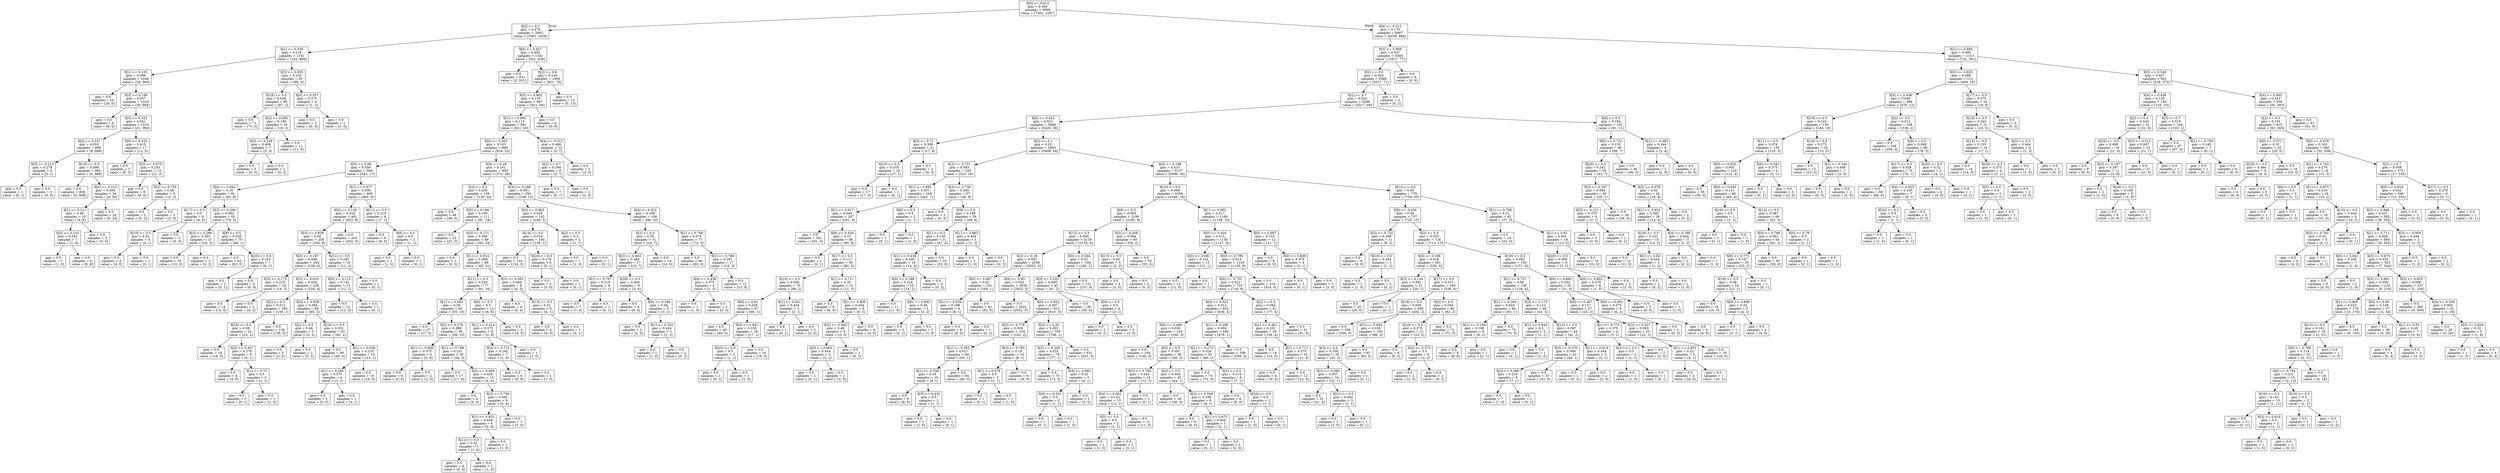 digraph Tree {
node [shape=box] ;
0 [label="X[0] <= 0.412\ngini = 0.364\nsamples = 9599\nvalue = [7302, 2297]"] ;
1 [label="X[2] <= 0.1\ngini = 0.478\nsamples = 2692\nvalue = [1063, 1629]"] ;
0 -> 1 [labeldistance=2.5, labelangle=45, headlabel="True"] ;
2 [label="X[1] <= 0.336\ngini = 0.218\nsamples = 1141\nvalue = [142, 999]"] ;
1 -> 2 ;
3 [label="X[1] <= 0.133\ngini = 0.098\nsamples = 1048\nvalue = [54, 994]"] ;
2 -> 3 ;
4 [label="gini = 0.0\nsamples = 24\nvalue = [24, 0]"] ;
3 -> 4 ;
5 [label="X[3] <= 0.136\ngini = 0.057\nsamples = 1024\nvalue = [30, 994]"] ;
3 -> 5 ;
6 [label="gini = 0.0\nsamples = 9\nvalue = [9, 0]"] ;
5 -> 6 ;
7 [label="X[3] <= 0.322\ngini = 0.041\nsamples = 1015\nvalue = [21, 994]"] ;
5 -> 7 ;
8 [label="X[0] <= 0.247\ngini = 0.018\nsamples = 998\nvalue = [9, 989]"] ;
7 -> 8 ;
9 [label="X[3] <= 0.213\ngini = 0.278\nsamples = 6\nvalue = [5, 1]"] ;
8 -> 9 ;
10 [label="gini = 0.0\nsamples = 1\nvalue = [0, 1]"] ;
9 -> 10 ;
11 [label="gini = 0.0\nsamples = 5\nvalue = [5, 0]"] ;
9 -> 11 ;
12 [label="X[19] <= 0.5\ngini = 0.008\nsamples = 992\nvalue = [4, 988]"] ;
8 -> 12 ;
13 [label="gini = 0.0\nsamples = 958\nvalue = [0, 958]"] ;
12 -> 13 ;
14 [label="X[0] <= 0.313\ngini = 0.208\nsamples = 34\nvalue = [4, 30]"] ;
12 -> 14 ;
15 [label="X[1] <= 0.211\ngini = 0.48\nsamples = 10\nvalue = [4, 6]"] ;
14 -> 15 ;
16 [label="X[3] <= 0.215\ngini = 0.245\nsamples = 7\nvalue = [1, 6]"] ;
15 -> 16 ;
17 [label="gini = 0.0\nsamples = 1\nvalue = [1, 0]"] ;
16 -> 17 ;
18 [label="gini = 0.0\nsamples = 6\nvalue = [0, 6]"] ;
16 -> 18 ;
19 [label="gini = 0.0\nsamples = 3\nvalue = [3, 0]"] ;
15 -> 19 ;
20 [label="gini = 0.0\nsamples = 24\nvalue = [0, 24]"] ;
14 -> 20 ;
21 [label="X[0] <= 0.033\ngini = 0.415\nsamples = 17\nvalue = [12, 5]"] ;
7 -> 21 ;
22 [label="gini = 0.0\nsamples = 3\nvalue = [0, 3]"] ;
21 -> 22 ;
23 [label="X[3] <= 0.675\ngini = 0.245\nsamples = 14\nvalue = [12, 2]"] ;
21 -> 23 ;
24 [label="gini = 0.0\nsamples = 9\nvalue = [9, 0]"] ;
23 -> 24 ;
25 [label="X[3] <= 0.755\ngini = 0.48\nsamples = 5\nvalue = [3, 2]"] ;
23 -> 25 ;
26 [label="gini = 0.0\nsamples = 2\nvalue = [0, 2]"] ;
25 -> 26 ;
27 [label="gini = 0.0\nsamples = 3\nvalue = [3, 0]"] ;
25 -> 27 ;
28 [label="X[3] <= 0.855\ngini = 0.102\nsamples = 93\nvalue = [88, 5]"] ;
2 -> 28 ;
29 [label="X[18] <= 0.5\ngini = 0.044\nsamples = 89\nvalue = [87, 2]"] ;
28 -> 29 ;
30 [label="gini = 0.0\nsamples = 71\nvalue = [71, 0]"] ;
29 -> 30 ;
31 [label="X[3] <= 0.285\ngini = 0.198\nsamples = 18\nvalue = [16, 2]"] ;
29 -> 31 ;
32 [label="X[3] <= 0.229\ngini = 0.408\nsamples = 7\nvalue = [5, 2]"] ;
31 -> 32 ;
33 [label="gini = 0.0\nsamples = 5\nvalue = [5, 0]"] ;
32 -> 33 ;
34 [label="gini = 0.0\nsamples = 2\nvalue = [0, 2]"] ;
32 -> 34 ;
35 [label="gini = 0.0\nsamples = 11\nvalue = [11, 0]"] ;
31 -> 35 ;
36 [label="X[0] <= 0.357\ngini = 0.375\nsamples = 4\nvalue = [1, 3]"] ;
28 -> 36 ;
37 [label="gini = 0.0\nsamples = 3\nvalue = [0, 3]"] ;
36 -> 37 ;
38 [label="gini = 0.0\nsamples = 1\nvalue = [1, 0]"] ;
36 -> 38 ;
39 [label="X[0] <= 0.027\ngini = 0.482\nsamples = 1551\nvalue = [921, 630]"] ;
1 -> 39 ;
40 [label="gini = 0.0\nsamples = 551\nvalue = [0, 551]"] ;
39 -> 40 ;
41 [label="X[2] <= 0.9\ngini = 0.146\nsamples = 1000\nvalue = [921, 79]"] ;
39 -> 41 ;
42 [label="X[3] <= 0.902\ngini = 0.125\nsamples = 987\nvalue = [921, 66]"] ;
41 -> 42 ;
43 [label="X[1] <= 0.992\ngini = 0.115\nsamples = 981\nvalue = [921, 60]"] ;
42 -> 43 ;
44 [label="X[0] <= 0.203\ngini = 0.103\nsamples = 969\nvalue = [916, 53]"] ;
43 -> 44 ;
45 [label="X[0] <= 0.06\ngini = 0.059\nsamples = 560\nvalue = [543, 17]"] ;
44 -> 45 ;
46 [label="X[4] <= 0.062\ngini = 0.16\nsamples = 91\nvalue = [83, 8]"] ;
45 -> 46 ;
47 [label="X[17] <= 0.5\ngini = 0.5\nsamples = 8\nvalue = [4, 4]"] ;
46 -> 47 ;
48 [label="X[10] <= 0.5\ngini = 0.32\nsamples = 5\nvalue = [4, 1]"] ;
47 -> 48 ;
49 [label="gini = 0.0\nsamples = 4\nvalue = [4, 0]"] ;
48 -> 49 ;
50 [label="gini = 0.0\nsamples = 1\nvalue = [0, 1]"] ;
48 -> 50 ;
51 [label="gini = 0.0\nsamples = 3\nvalue = [0, 3]"] ;
47 -> 51 ;
52 [label="X[3] <= 0.294\ngini = 0.092\nsamples = 83\nvalue = [79, 4]"] ;
46 -> 52 ;
53 [label="X[3] <= 0.266\ngini = 0.355\nsamples = 13\nvalue = [10, 3]"] ;
52 -> 53 ;
54 [label="gini = 0.0\nsamples = 10\nvalue = [10, 0]"] ;
53 -> 54 ;
55 [label="gini = 0.0\nsamples = 3\nvalue = [0, 3]"] ;
53 -> 55 ;
56 [label="X[9] <= 0.5\ngini = 0.028\nsamples = 70\nvalue = [69, 1]"] ;
52 -> 56 ;
57 [label="gini = 0.0\nsamples = 63\nvalue = [63, 0]"] ;
56 -> 57 ;
58 [label="X[20] <= 0.5\ngini = 0.245\nsamples = 7\nvalue = [6, 1]"] ;
56 -> 58 ;
59 [label="gini = 0.0\nsamples = 1\nvalue = [0, 1]"] ;
58 -> 59 ;
60 [label="gini = 0.0\nsamples = 6\nvalue = [6, 0]"] ;
58 -> 60 ;
61 [label="X[1] <= 0.977\ngini = 0.038\nsamples = 469\nvalue = [460, 9]"] ;
45 -> 61 ;
62 [label="X[0] <= 0.126\ngini = 0.034\nsamples = 461\nvalue = [453, 8]"] ;
61 -> 62 ;
63 [label="X[3] <= 0.839\ngini = 0.06\nsamples = 258\nvalue = [250, 8]"] ;
62 -> 63 ;
64 [label="X[3] <= 0.187\ngini = 0.048\nsamples = 244\nvalue = [238, 6]"] ;
63 -> 64 ;
65 [label="X[3] <= 0.175\ngini = 0.219\nsamples = 16\nvalue = [14, 2]"] ;
64 -> 65 ;
66 [label="gini = 0.0\nsamples = 14\nvalue = [14, 0]"] ;
65 -> 66 ;
67 [label="gini = 0.0\nsamples = 2\nvalue = [0, 2]"] ;
65 -> 67 ;
68 [label="X[3] <= 0.633\ngini = 0.034\nsamples = 228\nvalue = [224, 4]"] ;
64 -> 68 ;
69 [label="X[2] <= 0.3\ngini = 0.012\nsamples = 160\nvalue = [159, 1]"] ;
68 -> 69 ;
70 [label="X[18] <= 0.5\ngini = 0.08\nsamples = 24\nvalue = [23, 1]"] ;
69 -> 70 ;
71 [label="gini = 0.0\nsamples = 18\nvalue = [18, 0]"] ;
70 -> 71 ;
72 [label="X[3] <= 0.407\ngini = 0.278\nsamples = 6\nvalue = [5, 1]"] ;
70 -> 72 ;
73 [label="gini = 0.0\nsamples = 4\nvalue = [4, 0]"] ;
72 -> 73 ;
74 [label="X[1] <= 0.75\ngini = 0.5\nsamples = 2\nvalue = [1, 1]"] ;
72 -> 74 ;
75 [label="gini = 0.0\nsamples = 1\nvalue = [0, 1]"] ;
74 -> 75 ;
76 [label="gini = 0.0\nsamples = 1\nvalue = [1, 0]"] ;
74 -> 76 ;
77 [label="gini = 0.0\nsamples = 136\nvalue = [136, 0]"] ;
69 -> 77 ;
78 [label="X[3] <= 0.638\ngini = 0.084\nsamples = 68\nvalue = [65, 3]"] ;
68 -> 78 ;
79 [label="X[2] <= 0.5\ngini = 0.48\nsamples = 5\nvalue = [3, 2]"] ;
78 -> 79 ;
80 [label="gini = 0.0\nsamples = 3\nvalue = [3, 0]"] ;
79 -> 80 ;
81 [label="gini = 0.0\nsamples = 2\nvalue = [0, 2]"] ;
79 -> 81 ;
82 [label="X[16] <= 0.5\ngini = 0.031\nsamples = 63\nvalue = [62, 1]"] ;
78 -> 82 ;
83 [label="gini = 0.0\nsamples = 49\nvalue = [49, 0]"] ;
82 -> 83 ;
84 [label="X[1] <= 0.336\ngini = 0.133\nsamples = 14\nvalue = [13, 1]"] ;
82 -> 84 ;
85 [label="X[1] <= 0.266\ngini = 0.375\nsamples = 4\nvalue = [3, 1]"] ;
84 -> 85 ;
86 [label="gini = 0.0\nsamples = 3\nvalue = [3, 0]"] ;
85 -> 86 ;
87 [label="gini = 0.0\nsamples = 1\nvalue = [0, 1]"] ;
85 -> 87 ;
88 [label="gini = 0.0\nsamples = 10\nvalue = [10, 0]"] ;
84 -> 88 ;
89 [label="X[11] <= 0.5\ngini = 0.245\nsamples = 14\nvalue = [12, 2]"] ;
63 -> 89 ;
90 [label="X[0] <= 0.115\ngini = 0.142\nsamples = 13\nvalue = [12, 1]"] ;
89 -> 90 ;
91 [label="gini = 0.0\nsamples = 12\nvalue = [12, 0]"] ;
90 -> 91 ;
92 [label="gini = 0.0\nsamples = 1\nvalue = [0, 1]"] ;
90 -> 92 ;
93 [label="gini = 0.0\nsamples = 1\nvalue = [0, 1]"] ;
89 -> 93 ;
94 [label="gini = 0.0\nsamples = 203\nvalue = [203, 0]"] ;
62 -> 94 ;
95 [label="X[11] <= 0.5\ngini = 0.219\nsamples = 8\nvalue = [7, 1]"] ;
61 -> 95 ;
96 [label="gini = 0.0\nsamples = 6\nvalue = [6, 0]"] ;
95 -> 96 ;
97 [label="X[6] <= 0.5\ngini = 0.5\nsamples = 2\nvalue = [1, 1]"] ;
95 -> 97 ;
98 [label="gini = 0.0\nsamples = 1\nvalue = [1, 0]"] ;
97 -> 98 ;
99 [label="gini = 0.0\nsamples = 1\nvalue = [0, 1]"] ;
97 -> 99 ;
100 [label="X[0] <= 0.28\ngini = 0.161\nsamples = 409\nvalue = [373, 36]"] ;
44 -> 100 ;
101 [label="X[2] <= 0.3\ngini = 0.256\nsamples = 159\nvalue = [135, 24]"] ;
100 -> 101 ;
102 [label="gini = 0.0\nsamples = 48\nvalue = [48, 0]"] ;
101 -> 102 ;
103 [label="X[3] <= 0.166\ngini = 0.339\nsamples = 111\nvalue = [87, 24]"] ;
101 -> 103 ;
104 [label="gini = 0.0\nsamples = 22\nvalue = [22, 0]"] ;
103 -> 104 ;
105 [label="X[3] <= 0.171\ngini = 0.394\nsamples = 89\nvalue = [65, 24]"] ;
103 -> 105 ;
106 [label="gini = 0.0\nsamples = 3\nvalue = [0, 3]"] ;
105 -> 106 ;
107 [label="X[1] <= 0.914\ngini = 0.369\nsamples = 86\nvalue = [65, 21]"] ;
105 -> 107 ;
108 [label="X[11] <= 0.5\ngini = 0.329\nsamples = 77\nvalue = [61, 16]"] ;
107 -> 108 ;
109 [label="X[1] <= 0.383\ngini = 0.26\nsamples = 65\nvalue = [55, 10]"] ;
108 -> 109 ;
110 [label="gini = 0.0\nsamples = 27\nvalue = [27, 0]"] ;
109 -> 110 ;
111 [label="X[3] <= 0.278\ngini = 0.388\nsamples = 38\nvalue = [28, 10]"] ;
109 -> 111 ;
112 [label="X[1] <= 0.656\ngini = 0.375\nsamples = 8\nvalue = [2, 6]"] ;
111 -> 112 ;
113 [label="gini = 0.0\nsamples = 6\nvalue = [0, 6]"] ;
112 -> 113 ;
114 [label="gini = 0.0\nsamples = 2\nvalue = [2, 0]"] ;
112 -> 114 ;
115 [label="X[1] <= 0.789\ngini = 0.231\nsamples = 30\nvalue = [26, 4]"] ;
111 -> 115 ;
116 [label="gini = 0.0\nsamples = 17\nvalue = [17, 0]"] ;
115 -> 116 ;
117 [label="X[3] <= 0.409\ngini = 0.426\nsamples = 13\nvalue = [9, 4]"] ;
115 -> 117 ;
118 [label="gini = 0.0\nsamples = 4\nvalue = [4, 0]"] ;
117 -> 118 ;
119 [label="X[3] <= 0.759\ngini = 0.494\nsamples = 9\nvalue = [5, 4]"] ;
117 -> 119 ;
120 [label="X[1] <= 0.852\ngini = 0.444\nsamples = 6\nvalue = [2, 4]"] ;
119 -> 120 ;
121 [label="X[12] <= 0.5\ngini = 0.32\nsamples = 5\nvalue = [1, 4]"] ;
120 -> 121 ;
122 [label="gini = 0.0\nsamples = 4\nvalue = [0, 4]"] ;
121 -> 122 ;
123 [label="gini = 0.0\nsamples = 1\nvalue = [1, 0]"] ;
121 -> 123 ;
124 [label="gini = 0.0\nsamples = 1\nvalue = [1, 0]"] ;
120 -> 124 ;
125 [label="gini = 0.0\nsamples = 3\nvalue = [3, 0]"] ;
119 -> 125 ;
126 [label="X[6] <= 0.5\ngini = 0.5\nsamples = 12\nvalue = [6, 6]"] ;
108 -> 126 ;
127 [label="X[1] <= 0.414\ngini = 0.375\nsamples = 8\nvalue = [2, 6]"] ;
126 -> 127 ;
128 [label="X[3] <= 0.715\ngini = 0.245\nsamples = 7\nvalue = [1, 6]"] ;
127 -> 128 ;
129 [label="gini = 0.0\nsamples = 6\nvalue = [0, 6]"] ;
128 -> 129 ;
130 [label="gini = 0.0\nsamples = 1\nvalue = [1, 0]"] ;
128 -> 130 ;
131 [label="gini = 0.0\nsamples = 1\nvalue = [1, 0]"] ;
127 -> 131 ;
132 [label="gini = 0.0\nsamples = 4\nvalue = [4, 0]"] ;
126 -> 132 ;
133 [label="X[3] <= 0.383\ngini = 0.494\nsamples = 9\nvalue = [4, 5]"] ;
107 -> 133 ;
134 [label="gini = 0.0\nsamples = 4\nvalue = [0, 4]"] ;
133 -> 134 ;
135 [label="X[15] <= 0.5\ngini = 0.32\nsamples = 5\nvalue = [4, 1]"] ;
133 -> 135 ;
136 [label="gini = 0.0\nsamples = 4\nvalue = [4, 0]"] ;
135 -> 136 ;
137 [label="gini = 0.0\nsamples = 1\nvalue = [0, 1]"] ;
135 -> 137 ;
138 [label="X[4] <= 0.188\ngini = 0.091\nsamples = 250\nvalue = [238, 12]"] ;
100 -> 138 ;
139 [label="X[3] <= 0.862\ngini = 0.028\nsamples = 142\nvalue = [140, 2]"] ;
138 -> 139 ;
140 [label="X[14] <= 0.5\ngini = 0.014\nsamples = 140\nvalue = [139, 1]"] ;
139 -> 140 ;
141 [label="gini = 0.0\nsamples = 134\nvalue = [134, 0]"] ;
140 -> 141 ;
142 [label="X[20] <= 0.5\ngini = 0.278\nsamples = 6\nvalue = [5, 1]"] ;
140 -> 142 ;
143 [label="gini = 0.0\nsamples = 5\nvalue = [5, 0]"] ;
142 -> 143 ;
144 [label="gini = 0.0\nsamples = 1\nvalue = [0, 1]"] ;
142 -> 144 ;
145 [label="X[2] <= 0.5\ngini = 0.5\nsamples = 2\nvalue = [1, 1]"] ;
139 -> 145 ;
146 [label="gini = 0.0\nsamples = 1\nvalue = [1, 0]"] ;
145 -> 146 ;
147 [label="gini = 0.0\nsamples = 1\nvalue = [0, 1]"] ;
145 -> 147 ;
148 [label="X[4] <= 0.312\ngini = 0.168\nsamples = 108\nvalue = [98, 10]"] ;
138 -> 148 ;
149 [label="X[2] <= 0.3\ngini = 0.35\nsamples = 31\nvalue = [24, 7]"] ;
148 -> 149 ;
150 [label="X[3] <= 0.463\ngini = 0.484\nsamples = 17\nvalue = [10, 7]"] ;
149 -> 150 ;
151 [label="X[1] <= 0.797\ngini = 0.219\nsamples = 8\nvalue = [7, 1]"] ;
150 -> 151 ;
152 [label="gini = 0.0\nsamples = 7\nvalue = [7, 0]"] ;
151 -> 152 ;
153 [label="gini = 0.0\nsamples = 1\nvalue = [0, 1]"] ;
151 -> 153 ;
154 [label="X[20] <= 0.5\ngini = 0.444\nsamples = 9\nvalue = [3, 6]"] ;
150 -> 154 ;
155 [label="gini = 0.0\nsamples = 4\nvalue = [0, 4]"] ;
154 -> 155 ;
156 [label="X[0] <= 0.346\ngini = 0.48\nsamples = 5\nvalue = [3, 2]"] ;
154 -> 156 ;
157 [label="gini = 0.0\nsamples = 2\nvalue = [2, 0]"] ;
156 -> 157 ;
158 [label="X[1] <= 0.352\ngini = 0.444\nsamples = 3\nvalue = [1, 2]"] ;
156 -> 158 ;
159 [label="gini = 0.0\nsamples = 1\nvalue = [1, 0]"] ;
158 -> 159 ;
160 [label="gini = 0.0\nsamples = 2\nvalue = [0, 2]"] ;
158 -> 160 ;
161 [label="gini = 0.0\nsamples = 14\nvalue = [14, 0]"] ;
149 -> 161 ;
162 [label="X[1] <= 0.766\ngini = 0.075\nsamples = 77\nvalue = [74, 3]"] ;
148 -> 162 ;
163 [label="gini = 0.0\nsamples = 60\nvalue = [60, 0]"] ;
162 -> 163 ;
164 [label="X[1] <= 0.789\ngini = 0.291\nsamples = 17\nvalue = [14, 3]"] ;
162 -> 164 ;
165 [label="X[4] <= 0.438\ngini = 0.375\nsamples = 4\nvalue = [1, 3]"] ;
164 -> 165 ;
166 [label="gini = 0.0\nsamples = 1\nvalue = [1, 0]"] ;
165 -> 166 ;
167 [label="gini = 0.0\nsamples = 3\nvalue = [0, 3]"] ;
165 -> 167 ;
168 [label="gini = 0.0\nsamples = 13\nvalue = [13, 0]"] ;
164 -> 168 ;
169 [label="X[4] <= 0.312\ngini = 0.486\nsamples = 12\nvalue = [5, 7]"] ;
43 -> 169 ;
170 [label="X[2] <= 0.7\ngini = 0.346\nsamples = 9\nvalue = [2, 7]"] ;
169 -> 170 ;
171 [label="gini = 0.0\nsamples = 7\nvalue = [0, 7]"] ;
170 -> 171 ;
172 [label="gini = 0.0\nsamples = 2\nvalue = [2, 0]"] ;
170 -> 172 ;
173 [label="gini = 0.0\nsamples = 3\nvalue = [3, 0]"] ;
169 -> 173 ;
174 [label="gini = 0.0\nsamples = 6\nvalue = [0, 6]"] ;
42 -> 174 ;
175 [label="gini = 0.0\nsamples = 13\nvalue = [0, 13]"] ;
41 -> 175 ;
176 [label="X[4] <= 0.312\ngini = 0.175\nsamples = 6907\nvalue = [6239, 668]"] ;
0 -> 176 [labeldistance=2.5, labelangle=-45, headlabel="False"] ;
177 [label="X[3] <= 0.909\ngini = 0.027\nsamples = 5594\nvalue = [5517, 77]"] ;
176 -> 177 ;
178 [label="X[2] <= 0.9\ngini = 0.025\nsamples = 5588\nvalue = [5517, 71]"] ;
177 -> 178 ;
179 [label="X[2] <= 0.7\ngini = 0.024\nsamples = 5586\nvalue = [5517, 69]"] ;
178 -> 179 ;
180 [label="X[0] <= 0.423\ngini = 0.021\nsamples = 5484\nvalue = [5426, 58]"] ;
179 -> 180 ;
181 [label="X[3] <= 0.72\ngini = 0.308\nsamples = 21\nvalue = [17, 4]"] ;
180 -> 181 ;
182 [label="X[10] <= 0.5\ngini = 0.105\nsamples = 18\nvalue = [17, 1]"] ;
181 -> 182 ;
183 [label="gini = 0.0\nsamples = 17\nvalue = [17, 0]"] ;
182 -> 183 ;
184 [label="gini = 0.0\nsamples = 1\nvalue = [0, 1]"] ;
182 -> 184 ;
185 [label="gini = 0.0\nsamples = 3\nvalue = [0, 3]"] ;
181 -> 185 ;
186 [label="X[2] <= 0.1\ngini = 0.02\nsamples = 5463\nvalue = [5409, 54]"] ;
180 -> 186 ;
187 [label="X[3] <= 0.731\ngini = 0.093\nsamples = 326\nvalue = [310, 16]"] ;
186 -> 187 ;
188 [label="X[1] <= 0.992\ngini = 0.051\nsamples = 269\nvalue = [262, 7]"] ;
187 -> 188 ;
189 [label="X[1] <= 0.617\ngini = 0.044\nsamples = 267\nvalue = [261, 6]"] ;
188 -> 189 ;
190 [label="gini = 0.0\nsamples = 181\nvalue = [181, 0]"] ;
189 -> 190 ;
191 [label="X[0] <= 0.434\ngini = 0.13\nsamples = 86\nvalue = [80, 6]"] ;
189 -> 191 ;
192 [label="gini = 0.0\nsamples = 1\nvalue = [0, 1]"] ;
191 -> 192 ;
193 [label="X[17] <= 0.5\ngini = 0.111\nsamples = 85\nvalue = [80, 5]"] ;
191 -> 193 ;
194 [label="X[10] <= 0.5\ngini = 0.056\nsamples = 70\nvalue = [68, 2]"] ;
193 -> 194 ;
195 [label="X[0] <= 0.83\ngini = 0.029\nsamples = 67\nvalue = [66, 1]"] ;
194 -> 195 ;
196 [label="gini = 0.0\nsamples = 49\nvalue = [49, 0]"] ;
195 -> 196 ;
197 [label="X[0] <= 0.841\ngini = 0.105\nsamples = 18\nvalue = [17, 1]"] ;
195 -> 197 ;
198 [label="X[20] <= 0.5\ngini = 0.5\nsamples = 2\nvalue = [1, 1]"] ;
197 -> 198 ;
199 [label="gini = 0.0\nsamples = 1\nvalue = [0, 1]"] ;
198 -> 199 ;
200 [label="gini = 0.0\nsamples = 1\nvalue = [1, 0]"] ;
198 -> 200 ;
201 [label="gini = 0.0\nsamples = 16\nvalue = [16, 0]"] ;
197 -> 201 ;
202 [label="X[1] <= 0.641\ngini = 0.444\nsamples = 3\nvalue = [2, 1]"] ;
194 -> 202 ;
203 [label="gini = 0.0\nsamples = 1\nvalue = [0, 1]"] ;
202 -> 203 ;
204 [label="gini = 0.0\nsamples = 2\nvalue = [2, 0]"] ;
202 -> 204 ;
205 [label="X[1] <= 0.711\ngini = 0.32\nsamples = 15\nvalue = [12, 3]"] ;
193 -> 205 ;
206 [label="gini = 0.0\nsamples = 6\nvalue = [6, 0]"] ;
205 -> 206 ;
207 [label="X[1] <= 0.805\ngini = 0.444\nsamples = 9\nvalue = [6, 3]"] ;
205 -> 207 ;
208 [label="X[3] <= 0.493\ngini = 0.48\nsamples = 5\nvalue = [2, 3]"] ;
207 -> 208 ;
209 [label="X[0] <= 0.665\ngini = 0.444\nsamples = 3\nvalue = [2, 1]"] ;
208 -> 209 ;
210 [label="gini = 0.0\nsamples = 1\nvalue = [0, 1]"] ;
209 -> 210 ;
211 [label="gini = 0.0\nsamples = 2\nvalue = [2, 0]"] ;
209 -> 211 ;
212 [label="gini = 0.0\nsamples = 2\nvalue = [0, 2]"] ;
208 -> 212 ;
213 [label="gini = 0.0\nsamples = 4\nvalue = [4, 0]"] ;
207 -> 213 ;
214 [label="X[6] <= 0.5\ngini = 0.5\nsamples = 2\nvalue = [1, 1]"] ;
188 -> 214 ;
215 [label="gini = 0.0\nsamples = 1\nvalue = [0, 1]"] ;
214 -> 215 ;
216 [label="gini = 0.0\nsamples = 1\nvalue = [1, 0]"] ;
214 -> 216 ;
217 [label="X[3] <= 0.736\ngini = 0.266\nsamples = 57\nvalue = [48, 9]"] ;
187 -> 217 ;
218 [label="gini = 0.0\nsamples = 3\nvalue = [0, 3]"] ;
217 -> 218 ;
219 [label="X[9] <= 0.5\ngini = 0.198\nsamples = 54\nvalue = [48, 6]"] ;
217 -> 219 ;
220 [label="X[1] <= 0.5\ngini = 0.145\nsamples = 51\nvalue = [47, 4]"] ;
219 -> 220 ;
221 [label="X[1] <= 0.438\ngini = 0.346\nsamples = 18\nvalue = [14, 4]"] ;
220 -> 221 ;
222 [label="X[4] <= 0.188\ngini = 0.219\nsamples = 16\nvalue = [14, 2]"] ;
221 -> 222 ;
223 [label="gini = 0.0\nsamples = 11\nvalue = [11, 0]"] ;
222 -> 223 ;
224 [label="X[0] <= 0.692\ngini = 0.48\nsamples = 5\nvalue = [3, 2]"] ;
222 -> 224 ;
225 [label="gini = 0.0\nsamples = 2\nvalue = [0, 2]"] ;
224 -> 225 ;
226 [label="gini = 0.0\nsamples = 3\nvalue = [3, 0]"] ;
224 -> 226 ;
227 [label="gini = 0.0\nsamples = 2\nvalue = [0, 2]"] ;
221 -> 227 ;
228 [label="gini = 0.0\nsamples = 33\nvalue = [33, 0]"] ;
220 -> 228 ;
229 [label="X[1] <= 0.883\ngini = 0.444\nsamples = 3\nvalue = [1, 2]"] ;
219 -> 229 ;
230 [label="gini = 0.0\nsamples = 1\nvalue = [1, 0]"] ;
229 -> 230 ;
231 [label="gini = 0.0\nsamples = 2\nvalue = [0, 2]"] ;
229 -> 231 ;
232 [label="X[4] <= 0.188\ngini = 0.015\nsamples = 5137\nvalue = [5099, 38]"] ;
186 -> 232 ;
233 [label="X[16] <= 0.5\ngini = 0.008\nsamples = 4358\nvalue = [4340, 18]"] ;
232 -> 233 ;
234 [label="X[8] <= 0.5\ngini = 0.005\nsamples = 3190\nvalue = [3182, 8]"] ;
233 -> 234 ;
235 [label="X[12] <= 0.5\ngini = 0.004\nsamples = 3130\nvalue = [3124, 6]"] ;
234 -> 235 ;
236 [label="X[3] <= 0.18\ngini = 0.003\nsamples = 2936\nvalue = [2932, 4]"] ;
235 -> 236 ;
237 [label="X[0] <= 0.467\ngini = 0.02\nsamples = 101\nvalue = [100, 1]"] ;
236 -> 237 ;
238 [label="X[1] <= 0.539\ngini = 0.198\nsamples = 9\nvalue = [8, 1]"] ;
237 -> 238 ;
239 [label="gini = 0.0\nsamples = 8\nvalue = [8, 0]"] ;
238 -> 239 ;
240 [label="gini = 0.0\nsamples = 1\nvalue = [0, 1]"] ;
238 -> 240 ;
241 [label="gini = 0.0\nsamples = 92\nvalue = [92, 0]"] ;
237 -> 241 ;
242 [label="X[0] <= 0.83\ngini = 0.002\nsamples = 2835\nvalue = [2832, 3]"] ;
236 -> 242 ;
243 [label="gini = 0.0\nsamples = 2022\nvalue = [2022, 0]"] ;
242 -> 243 ;
244 [label="X[0] <= 0.852\ngini = 0.007\nsamples = 813\nvalue = [810, 3]"] ;
242 -> 244 ;
245 [label="X[3] <= 0.778\ngini = 0.038\nsamples = 104\nvalue = [102, 2]"] ;
244 -> 245 ;
246 [label="X[1] <= 0.352\ngini = 0.021\nsamples = 94\nvalue = [93, 1]"] ;
245 -> 246 ;
247 [label="X[1] <= 0.336\ngini = 0.18\nsamples = 10\nvalue = [9, 1]"] ;
246 -> 247 ;
248 [label="gini = 0.0\nsamples = 8\nvalue = [8, 0]"] ;
247 -> 248 ;
249 [label="X[3] <= 0.432\ngini = 0.5\nsamples = 2\nvalue = [1, 1]"] ;
247 -> 249 ;
250 [label="gini = 0.0\nsamples = 1\nvalue = [1, 0]"] ;
249 -> 250 ;
251 [label="gini = 0.0\nsamples = 1\nvalue = [0, 1]"] ;
249 -> 251 ;
252 [label="gini = 0.0\nsamples = 84\nvalue = [84, 0]"] ;
246 -> 252 ;
253 [label="X[3] <= 0.785\ngini = 0.18\nsamples = 10\nvalue = [9, 1]"] ;
245 -> 253 ;
254 [label="X[1] <= 0.578\ngini = 0.5\nsamples = 2\nvalue = [1, 1]"] ;
253 -> 254 ;
255 [label="gini = 0.0\nsamples = 1\nvalue = [0, 1]"] ;
254 -> 255 ;
256 [label="gini = 0.0\nsamples = 1\nvalue = [1, 0]"] ;
254 -> 256 ;
257 [label="gini = 0.0\nsamples = 8\nvalue = [8, 0]"] ;
253 -> 257 ;
258 [label="X[3] <= 0.25\ngini = 0.003\nsamples = 709\nvalue = [708, 1]"] ;
244 -> 258 ;
259 [label="X[3] <= 0.245\ngini = 0.025\nsamples = 78\nvalue = [77, 1]"] ;
258 -> 259 ;
260 [label="gini = 0.0\nsamples = 73\nvalue = [73, 0]"] ;
259 -> 260 ;
261 [label="X[4] <= 0.062\ngini = 0.32\nsamples = 5\nvalue = [4, 1]"] ;
259 -> 261 ;
262 [label="X[0] <= 0.923\ngini = 0.5\nsamples = 2\nvalue = [1, 1]"] ;
261 -> 262 ;
263 [label="gini = 0.0\nsamples = 1\nvalue = [0, 1]"] ;
262 -> 263 ;
264 [label="gini = 0.0\nsamples = 1\nvalue = [1, 0]"] ;
262 -> 264 ;
265 [label="gini = 0.0\nsamples = 3\nvalue = [3, 0]"] ;
261 -> 265 ;
266 [label="gini = 0.0\nsamples = 631\nvalue = [631, 0]"] ;
258 -> 266 ;
267 [label="X[0] <= 0.544\ngini = 0.02\nsamples = 194\nvalue = [192, 2]"] ;
235 -> 267 ;
268 [label="X[0] <= 0.533\ngini = 0.089\nsamples = 43\nvalue = [41, 2]"] ;
267 -> 268 ;
269 [label="gini = 0.0\nsamples = 39\nvalue = [39, 0]"] ;
268 -> 269 ;
270 [label="X[6] <= 0.5\ngini = 0.5\nsamples = 4\nvalue = [2, 2]"] ;
268 -> 270 ;
271 [label="gini = 0.0\nsamples = 2\nvalue = [0, 2]"] ;
270 -> 271 ;
272 [label="gini = 0.0\nsamples = 2\nvalue = [2, 0]"] ;
270 -> 272 ;
273 [label="gini = 0.0\nsamples = 151\nvalue = [151, 0]"] ;
267 -> 273 ;
274 [label="X[3] <= 0.208\ngini = 0.064\nsamples = 60\nvalue = [58, 2]"] ;
234 -> 274 ;
275 [label="X[13] <= 0.5\ngini = 0.48\nsamples = 5\nvalue = [3, 2]"] ;
274 -> 275 ;
276 [label="gini = 0.0\nsamples = 3\nvalue = [3, 0]"] ;
275 -> 276 ;
277 [label="gini = 0.0\nsamples = 2\nvalue = [0, 2]"] ;
275 -> 277 ;
278 [label="gini = 0.0\nsamples = 55\nvalue = [55, 0]"] ;
274 -> 278 ;
279 [label="X[1] <= 0.992\ngini = 0.017\nsamples = 1168\nvalue = [1158, 10]"] ;
233 -> 279 ;
280 [label="X[0] <= 0.434\ngini = 0.015\nsamples = 1156\nvalue = [1147, 9]"] ;
279 -> 280 ;
281 [label="X[3] <= 0.661\ngini = 0.142\nsamples = 13\nvalue = [12, 1]"] ;
280 -> 281 ;
282 [label="gini = 0.0\nsamples = 12\nvalue = [12, 0]"] ;
281 -> 282 ;
283 [label="gini = 0.0\nsamples = 1\nvalue = [0, 1]"] ;
281 -> 283 ;
284 [label="X[0] <= 0.786\ngini = 0.014\nsamples = 1143\nvalue = [1135, 8]"] ;
280 -> 284 ;
285 [label="X[0] <= 0.753\ngini = 0.022\nsamples = 724\nvalue = [716, 8]"] ;
284 -> 285 ;
286 [label="X[0] <= 0.522\ngini = 0.012\nsamples = 643\nvalue = [639, 4]"] ;
285 -> 286 ;
287 [label="X[0] <= 0.489\ngini = 0.036\nsamples = 163\nvalue = [160, 3]"] ;
286 -> 287 ;
288 [label="gini = 0.0\nsamples = 104\nvalue = [104, 0]"] ;
287 -> 288 ;
289 [label="X[0] <= 0.5\ngini = 0.097\nsamples = 59\nvalue = [56, 3]"] ;
287 -> 289 ;
290 [label="X[3] <= 0.764\ngini = 0.245\nsamples = 14\nvalue = [12, 2]"] ;
289 -> 290 ;
291 [label="X[4] <= 0.062\ngini = 0.142\nsamples = 13\nvalue = [12, 1]"] ;
290 -> 291 ;
292 [label="X[5] <= 0.5\ngini = 0.5\nsamples = 2\nvalue = [1, 1]"] ;
291 -> 292 ;
293 [label="gini = 0.0\nsamples = 1\nvalue = [1, 0]"] ;
292 -> 293 ;
294 [label="gini = 0.0\nsamples = 1\nvalue = [0, 1]"] ;
292 -> 294 ;
295 [label="gini = 0.0\nsamples = 11\nvalue = [11, 0]"] ;
291 -> 295 ;
296 [label="gini = 0.0\nsamples = 1\nvalue = [0, 1]"] ;
290 -> 296 ;
297 [label="X[2] <= 0.5\ngini = 0.043\nsamples = 45\nvalue = [44, 1]"] ;
289 -> 297 ;
298 [label="gini = 0.0\nsamples = 36\nvalue = [36, 0]"] ;
297 -> 298 ;
299 [label="X[3] <= 0.558\ngini = 0.198\nsamples = 9\nvalue = [8, 1]"] ;
297 -> 299 ;
300 [label="gini = 0.0\nsamples = 6\nvalue = [6, 0]"] ;
299 -> 300 ;
301 [label="X[1] <= 0.672\ngini = 0.444\nsamples = 3\nvalue = [2, 1]"] ;
299 -> 301 ;
302 [label="gini = 0.0\nsamples = 1\nvalue = [0, 1]"] ;
301 -> 302 ;
303 [label="gini = 0.0\nsamples = 2\nvalue = [2, 0]"] ;
301 -> 303 ;
304 [label="X[1] <= 0.289\ngini = 0.004\nsamples = 480\nvalue = [479, 1]"] ;
286 -> 304 ;
305 [label="X[1] <= 0.273\ngini = 0.024\nsamples = 81\nvalue = [80, 1]"] ;
304 -> 305 ;
306 [label="gini = 0.0\nsamples = 73\nvalue = [73, 0]"] ;
305 -> 306 ;
307 [label="X[2] <= 0.5\ngini = 0.219\nsamples = 8\nvalue = [7, 1]"] ;
305 -> 307 ;
308 [label="gini = 0.0\nsamples = 6\nvalue = [6, 0]"] ;
307 -> 308 ;
309 [label="X[20] <= 0.5\ngini = 0.5\nsamples = 2\nvalue = [1, 1]"] ;
307 -> 309 ;
310 [label="gini = 0.0\nsamples = 1\nvalue = [1, 0]"] ;
309 -> 310 ;
311 [label="gini = 0.0\nsamples = 1\nvalue = [0, 1]"] ;
309 -> 311 ;
312 [label="gini = 0.0\nsamples = 399\nvalue = [399, 0]"] ;
304 -> 312 ;
313 [label="X[2] <= 0.3\ngini = 0.094\nsamples = 81\nvalue = [77, 4]"] ;
285 -> 313 ;
314 [label="X[1] <= 0.461\ngini = 0.231\nsamples = 30\nvalue = [26, 4]"] ;
313 -> 314 ;
315 [label="gini = 0.0\nsamples = 14\nvalue = [14, 0]"] ;
314 -> 315 ;
316 [label="X[1] <= 0.711\ngini = 0.375\nsamples = 16\nvalue = [12, 4]"] ;
314 -> 316 ;
317 [label="gini = 0.0\nsamples = 4\nvalue = [0, 4]"] ;
316 -> 317 ;
318 [label="gini = 0.0\nsamples = 12\nvalue = [12, 0]"] ;
316 -> 318 ;
319 [label="gini = 0.0\nsamples = 51\nvalue = [51, 0]"] ;
313 -> 319 ;
320 [label="gini = 0.0\nsamples = 419\nvalue = [419, 0]"] ;
284 -> 320 ;
321 [label="X[0] <= 0.687\ngini = 0.153\nsamples = 12\nvalue = [11, 1]"] ;
279 -> 321 ;
322 [label="gini = 0.0\nsamples = 8\nvalue = [8, 0]"] ;
321 -> 322 ;
323 [label="X[0] <= 0.698\ngini = 0.375\nsamples = 4\nvalue = [3, 1]"] ;
321 -> 323 ;
324 [label="gini = 0.0\nsamples = 1\nvalue = [0, 1]"] ;
323 -> 324 ;
325 [label="gini = 0.0\nsamples = 3\nvalue = [3, 0]"] ;
323 -> 325 ;
326 [label="X[12] <= 0.5\ngini = 0.05\nsamples = 779\nvalue = [759, 20]"] ;
232 -> 326 ;
327 [label="X[0] <= 0.434\ngini = 0.04\nsamples = 737\nvalue = [722, 15]"] ;
326 -> 327 ;
328 [label="X[3] <= 0.722\ngini = 0.298\nsamples = 11\nvalue = [9, 2]"] ;
327 -> 328 ;
329 [label="gini = 0.0\nsamples = 8\nvalue = [8, 0]"] ;
328 -> 329 ;
330 [label="X[18] <= 0.5\ngini = 0.444\nsamples = 3\nvalue = [1, 2]"] ;
328 -> 330 ;
331 [label="gini = 0.0\nsamples = 1\nvalue = [1, 0]"] ;
330 -> 331 ;
332 [label="gini = 0.0\nsamples = 2\nvalue = [0, 2]"] ;
330 -> 332 ;
333 [label="X[2] <= 0.5\ngini = 0.035\nsamples = 726\nvalue = [713, 13]"] ;
327 -> 333 ;
334 [label="X[3] <= 0.166\ngini = 0.018\nsamples = 561\nvalue = [556, 5]"] ;
333 -> 334 ;
335 [label="X[3] <= 0.154\ngini = 0.091\nsamples = 21\nvalue = [20, 1]"] ;
334 -> 335 ;
336 [label="gini = 0.0\nsamples = 20\nvalue = [20, 0]"] ;
335 -> 336 ;
337 [label="gini = 0.0\nsamples = 1\nvalue = [0, 1]"] ;
335 -> 337 ;
338 [label="X[17] <= 0.5\ngini = 0.015\nsamples = 540\nvalue = [536, 4]"] ;
334 -> 338 ;
339 [label="X[18] <= 0.5\ngini = 0.009\nsamples = 456\nvalue = [454, 2]"] ;
338 -> 339 ;
340 [label="gini = 0.0\nsamples = 356\nvalue = [356, 0]"] ;
339 -> 340 ;
341 [label="X[3] <= 0.404\ngini = 0.039\nsamples = 100\nvalue = [98, 2]"] ;
339 -> 341 ;
342 [label="X[3] <= 0.4\ngini = 0.108\nsamples = 35\nvalue = [33, 2]"] ;
341 -> 342 ;
343 [label="X[3] <= 0.388\ngini = 0.057\nsamples = 34\nvalue = [33, 1]"] ;
342 -> 343 ;
344 [label="gini = 0.0\nsamples = 31\nvalue = [31, 0]"] ;
343 -> 344 ;
345 [label="X[21] <= 0.5\ngini = 0.444\nsamples = 3\nvalue = [2, 1]"] ;
343 -> 345 ;
346 [label="gini = 0.0\nsamples = 2\nvalue = [2, 0]"] ;
345 -> 346 ;
347 [label="gini = 0.0\nsamples = 1\nvalue = [0, 1]"] ;
345 -> 347 ;
348 [label="gini = 0.0\nsamples = 1\nvalue = [0, 1]"] ;
342 -> 348 ;
349 [label="gini = 0.0\nsamples = 65\nvalue = [65, 0]"] ;
341 -> 349 ;
350 [label="X[5] <= 0.5\ngini = 0.046\nsamples = 84\nvalue = [82, 2]"] ;
338 -> 350 ;
351 [label="X[20] <= 0.5\ngini = 0.278\nsamples = 12\nvalue = [10, 2]"] ;
350 -> 351 ;
352 [label="gini = 0.0\nsamples = 8\nvalue = [8, 0]"] ;
351 -> 352 ;
353 [label="X[3] <= 0.572\ngini = 0.5\nsamples = 4\nvalue = [2, 2]"] ;
351 -> 353 ;
354 [label="gini = 0.0\nsamples = 2\nvalue = [2, 0]"] ;
353 -> 354 ;
355 [label="gini = 0.0\nsamples = 2\nvalue = [0, 2]"] ;
353 -> 355 ;
356 [label="gini = 0.0\nsamples = 72\nvalue = [72, 0]"] ;
350 -> 356 ;
357 [label="X[18] <= 0.5\ngini = 0.092\nsamples = 165\nvalue = [157, 8]"] ;
333 -> 357 ;
358 [label="X[1] <= 0.727\ngini = 0.06\nsamples = 130\nvalue = [126, 4]"] ;
357 -> 358 ;
359 [label="X[1] <= 0.164\ngini = 0.024\nsamples = 84\nvalue = [83, 1]"] ;
358 -> 359 ;
360 [label="X[1] <= 0.148\ngini = 0.198\nsamples = 9\nvalue = [8, 1]"] ;
359 -> 360 ;
361 [label="gini = 0.0\nsamples = 8\nvalue = [8, 0]"] ;
360 -> 361 ;
362 [label="gini = 0.0\nsamples = 1\nvalue = [0, 1]"] ;
360 -> 362 ;
363 [label="gini = 0.0\nsamples = 75\nvalue = [75, 0]"] ;
359 -> 363 ;
364 [label="X[3] <= 0.173\ngini = 0.122\nsamples = 46\nvalue = [43, 3]"] ;
358 -> 364 ;
365 [label="X[1] <= 0.844\ngini = 0.5\nsamples = 2\nvalue = [1, 1]"] ;
364 -> 365 ;
366 [label="gini = 0.0\nsamples = 1\nvalue = [0, 1]"] ;
365 -> 366 ;
367 [label="gini = 0.0\nsamples = 1\nvalue = [1, 0]"] ;
365 -> 367 ;
368 [label="X[13] <= 0.5\ngini = 0.087\nsamples = 44\nvalue = [42, 2]"] ;
364 -> 368 ;
369 [label="X[3] <= 0.276\ngini = 0.048\nsamples = 41\nvalue = [40, 1]"] ;
368 -> 369 ;
370 [label="X[3] <= 0.266\ngini = 0.219\nsamples = 8\nvalue = [7, 1]"] ;
369 -> 370 ;
371 [label="gini = 0.0\nsamples = 7\nvalue = [7, 0]"] ;
370 -> 371 ;
372 [label="gini = 0.0\nsamples = 1\nvalue = [0, 1]"] ;
370 -> 372 ;
373 [label="gini = 0.0\nsamples = 33\nvalue = [33, 0]"] ;
369 -> 373 ;
374 [label="X[1] <= 0.914\ngini = 0.444\nsamples = 3\nvalue = [2, 1]"] ;
368 -> 374 ;
375 [label="gini = 0.0\nsamples = 1\nvalue = [0, 1]"] ;
374 -> 375 ;
376 [label="gini = 0.0\nsamples = 2\nvalue = [2, 0]"] ;
374 -> 376 ;
377 [label="X[0] <= 0.885\ngini = 0.202\nsamples = 35\nvalue = [31, 4]"] ;
357 -> 377 ;
378 [label="X[0] <= 0.467\ngini = 0.137\nsamples = 27\nvalue = [25, 2]"] ;
377 -> 378 ;
379 [label="X[1] <= 0.773\ngini = 0.375\nsamples = 4\nvalue = [3, 1]"] ;
378 -> 379 ;
380 [label="X[21] <= 0.5\ngini = 0.5\nsamples = 2\nvalue = [1, 1]"] ;
379 -> 380 ;
381 [label="gini = 0.0\nsamples = 1\nvalue = [1, 0]"] ;
380 -> 381 ;
382 [label="gini = 0.0\nsamples = 1\nvalue = [0, 1]"] ;
380 -> 382 ;
383 [label="gini = 0.0\nsamples = 2\nvalue = [2, 0]"] ;
379 -> 383 ;
384 [label="X[3] <= 0.327\ngini = 0.083\nsamples = 23\nvalue = [22, 1]"] ;
378 -> 384 ;
385 [label="X[1] <= 0.852\ngini = 0.32\nsamples = 5\nvalue = [4, 1]"] ;
384 -> 385 ;
386 [label="gini = 0.0\nsamples = 4\nvalue = [4, 0]"] ;
385 -> 386 ;
387 [label="gini = 0.0\nsamples = 1\nvalue = [0, 1]"] ;
385 -> 387 ;
388 [label="gini = 0.0\nsamples = 18\nvalue = [18, 0]"] ;
384 -> 388 ;
389 [label="X[0] <= 0.901\ngini = 0.375\nsamples = 8\nvalue = [6, 2]"] ;
377 -> 389 ;
390 [label="gini = 0.0\nsamples = 2\nvalue = [0, 2]"] ;
389 -> 390 ;
391 [label="gini = 0.0\nsamples = 6\nvalue = [6, 0]"] ;
389 -> 391 ;
392 [label="X[1] <= 0.766\ngini = 0.21\nsamples = 42\nvalue = [37, 5]"] ;
326 -> 392 ;
393 [label="gini = 0.0\nsamples = 24\nvalue = [24, 0]"] ;
392 -> 393 ;
394 [label="X[1] <= 0.82\ngini = 0.401\nsamples = 18\nvalue = [13, 5]"] ;
392 -> 394 ;
395 [label="X[20] <= 0.5\ngini = 0.469\nsamples = 8\nvalue = [3, 5]"] ;
394 -> 395 ;
396 [label="X[0] <= 0.802\ngini = 0.278\nsamples = 6\nvalue = [1, 5]"] ;
395 -> 396 ;
397 [label="gini = 0.0\nsamples = 5\nvalue = [0, 5]"] ;
396 -> 397 ;
398 [label="gini = 0.0\nsamples = 1\nvalue = [1, 0]"] ;
396 -> 398 ;
399 [label="gini = 0.0\nsamples = 2\nvalue = [2, 0]"] ;
395 -> 399 ;
400 [label="gini = 0.0\nsamples = 10\nvalue = [10, 0]"] ;
394 -> 400 ;
401 [label="X[9] <= 0.5\ngini = 0.192\nsamples = 102\nvalue = [91, 11]"] ;
179 -> 401 ;
402 [label="X[0] <= 0.731\ngini = 0.135\nsamples = 96\nvalue = [89, 7]"] ;
401 -> 402 ;
403 [label="X[20] <= 0.5\ngini = 0.241\nsamples = 50\nvalue = [43, 7]"] ;
402 -> 403 ;
404 [label="X[3] <= 0.187\ngini = 0.064\nsamples = 30\nvalue = [29, 1]"] ;
403 -> 404 ;
405 [label="X[3] <= 0.131\ngini = 0.375\nsamples = 4\nvalue = [3, 1]"] ;
404 -> 405 ;
406 [label="gini = 0.0\nsamples = 3\nvalue = [3, 0]"] ;
405 -> 406 ;
407 [label="gini = 0.0\nsamples = 1\nvalue = [0, 1]"] ;
405 -> 407 ;
408 [label="gini = 0.0\nsamples = 26\nvalue = [26, 0]"] ;
404 -> 408 ;
409 [label="X[3] <= 0.678\ngini = 0.42\nsamples = 20\nvalue = [14, 6]"] ;
403 -> 409 ;
410 [label="X[1] <= 0.922\ngini = 0.346\nsamples = 18\nvalue = [14, 4]"] ;
409 -> 410 ;
411 [label="X[18] <= 0.5\ngini = 0.231\nsamples = 15\nvalue = [13, 2]"] ;
410 -> 411 ;
412 [label="gini = 0.0\nsamples = 12\nvalue = [12, 0]"] ;
411 -> 412 ;
413 [label="X[1] <= 0.82\ngini = 0.444\nsamples = 3\nvalue = [1, 2]"] ;
411 -> 413 ;
414 [label="gini = 0.0\nsamples = 2\nvalue = [0, 2]"] ;
413 -> 414 ;
415 [label="gini = 0.0\nsamples = 1\nvalue = [1, 0]"] ;
413 -> 415 ;
416 [label="X[4] <= 0.188\ngini = 0.444\nsamples = 3\nvalue = [1, 2]"] ;
410 -> 416 ;
417 [label="gini = 0.0\nsamples = 2\nvalue = [0, 2]"] ;
416 -> 417 ;
418 [label="gini = 0.0\nsamples = 1\nvalue = [1, 0]"] ;
416 -> 418 ;
419 [label="gini = 0.0\nsamples = 2\nvalue = [0, 2]"] ;
409 -> 419 ;
420 [label="gini = 0.0\nsamples = 46\nvalue = [46, 0]"] ;
402 -> 420 ;
421 [label="X[1] <= 0.383\ngini = 0.444\nsamples = 6\nvalue = [2, 4]"] ;
401 -> 421 ;
422 [label="gini = 0.0\nsamples = 2\nvalue = [2, 0]"] ;
421 -> 422 ;
423 [label="gini = 0.0\nsamples = 4\nvalue = [0, 4]"] ;
421 -> 423 ;
424 [label="gini = 0.0\nsamples = 2\nvalue = [0, 2]"] ;
178 -> 424 ;
425 [label="gini = 0.0\nsamples = 6\nvalue = [0, 6]"] ;
177 -> 425 ;
426 [label="X[1] <= 0.695\ngini = 0.495\nsamples = 1313\nvalue = [722, 591]"] ;
176 -> 426 ;
427 [label="X[3] <= 0.825\ngini = 0.068\nsamples = 512\nvalue = [494, 18]"] ;
426 -> 427 ;
428 [label="X[4] <= 0.438\ngini = 0.048\nsamples = 488\nvalue = [476, 12]"] ;
427 -> 428 ;
429 [label="X[19] <= 0.5\ngini = 0.124\nsamples = 150\nvalue = [140, 10]"] ;
428 -> 429 ;
430 [label="X[11] <= 0.5\ngini = 0.074\nsamples = 130\nvalue = [125, 5]"] ;
429 -> 430 ;
431 [label="X[0] <= 0.632\ngini = 0.061\nsamples = 126\nvalue = [122, 4]"] ;
430 -> 431 ;
432 [label="gini = 0.0\nsamples = 58\nvalue = [58, 0]"] ;
431 -> 432 ;
433 [label="X[0] <= 0.643\ngini = 0.111\nsamples = 68\nvalue = [64, 4]"] ;
431 -> 433 ;
434 [label="X[16] <= 0.5\ngini = 0.5\nsamples = 2\nvalue = [1, 1]"] ;
433 -> 434 ;
435 [label="gini = 0.0\nsamples = 1\nvalue = [0, 1]"] ;
434 -> 435 ;
436 [label="gini = 0.0\nsamples = 1\nvalue = [1, 0]"] ;
434 -> 436 ;
437 [label="X[14] <= 0.5\ngini = 0.087\nsamples = 66\nvalue = [63, 3]"] ;
433 -> 437 ;
438 [label="X[0] <= 0.786\ngini = 0.061\nsamples = 64\nvalue = [62, 2]"] ;
437 -> 438 ;
439 [label="X[0] <= 0.775\ngini = 0.147\nsamples = 25\nvalue = [23, 2]"] ;
438 -> 439 ;
440 [label="X[18] <= 0.5\ngini = 0.08\nsamples = 24\nvalue = [23, 1]"] ;
439 -> 440 ;
441 [label="gini = 0.0\nsamples = 19\nvalue = [19, 0]"] ;
440 -> 441 ;
442 [label="X[0] <= 0.698\ngini = 0.32\nsamples = 5\nvalue = [4, 1]"] ;
440 -> 442 ;
443 [label="gini = 0.0\nsamples = 1\nvalue = [0, 1]"] ;
442 -> 443 ;
444 [label="gini = 0.0\nsamples = 4\nvalue = [4, 0]"] ;
442 -> 444 ;
445 [label="gini = 0.0\nsamples = 1\nvalue = [0, 1]"] ;
439 -> 445 ;
446 [label="gini = 0.0\nsamples = 39\nvalue = [39, 0]"] ;
438 -> 446 ;
447 [label="X[0] <= 0.78\ngini = 0.5\nsamples = 2\nvalue = [1, 1]"] ;
437 -> 447 ;
448 [label="gini = 0.0\nsamples = 1\nvalue = [0, 1]"] ;
447 -> 448 ;
449 [label="gini = 0.0\nsamples = 1\nvalue = [1, 0]"] ;
447 -> 449 ;
450 [label="X[3] <= 0.542\ngini = 0.375\nsamples = 4\nvalue = [3, 1]"] ;
430 -> 450 ;
451 [label="gini = 0.0\nsamples = 1\nvalue = [0, 1]"] ;
450 -> 451 ;
452 [label="gini = 0.0\nsamples = 3\nvalue = [3, 0]"] ;
450 -> 452 ;
453 [label="X[18] <= 0.5\ngini = 0.375\nsamples = 20\nvalue = [15, 5]"] ;
429 -> 453 ;
454 [label="gini = 0.0\nsamples = 13\nvalue = [13, 0]"] ;
453 -> 454 ;
455 [label="X[1] <= 0.344\ngini = 0.408\nsamples = 7\nvalue = [2, 5]"] ;
453 -> 455 ;
456 [label="gini = 0.0\nsamples = 5\nvalue = [0, 5]"] ;
455 -> 456 ;
457 [label="gini = 0.0\nsamples = 2\nvalue = [2, 0]"] ;
455 -> 457 ;
458 [label="X[2] <= 0.5\ngini = 0.012\nsamples = 338\nvalue = [336, 2]"] ;
428 -> 458 ;
459 [label="gini = 0.0\nsamples = 258\nvalue = [258, 0]"] ;
458 -> 459 ;
460 [label="X[9] <= 0.5\ngini = 0.049\nsamples = 80\nvalue = [78, 2]"] ;
458 -> 460 ;
461 [label="X[17] <= 0.5\ngini = 0.026\nsamples = 75\nvalue = [74, 1]"] ;
460 -> 461 ;
462 [label="gini = 0.0\nsamples = 68\nvalue = [68, 0]"] ;
461 -> 462 ;
463 [label="X[4] <= 0.625\ngini = 0.245\nsamples = 7\nvalue = [6, 1]"] ;
461 -> 463 ;
464 [label="X[20] <= 0.5\ngini = 0.5\nsamples = 2\nvalue = [1, 1]"] ;
463 -> 464 ;
465 [label="gini = 0.0\nsamples = 1\nvalue = [1, 0]"] ;
464 -> 465 ;
466 [label="gini = 0.0\nsamples = 1\nvalue = [0, 1]"] ;
464 -> 466 ;
467 [label="gini = 0.0\nsamples = 5\nvalue = [5, 0]"] ;
463 -> 467 ;
468 [label="X[20] <= 0.5\ngini = 0.32\nsamples = 5\nvalue = [4, 1]"] ;
460 -> 468 ;
469 [label="gini = 0.0\nsamples = 4\nvalue = [4, 0]"] ;
468 -> 469 ;
470 [label="gini = 0.0\nsamples = 1\nvalue = [0, 1]"] ;
468 -> 470 ;
471 [label="X[17] <= 0.5\ngini = 0.375\nsamples = 24\nvalue = [18, 6]"] ;
427 -> 471 ;
472 [label="X[18] <= 0.5\ngini = 0.245\nsamples = 21\nvalue = [18, 3]"] ;
471 -> 472 ;
473 [label="X[12] <= 0.5\ngini = 0.105\nsamples = 18\nvalue = [17, 1]"] ;
472 -> 473 ;
474 [label="gini = 0.0\nsamples = 14\nvalue = [14, 0]"] ;
473 -> 474 ;
475 [label="X[20] <= 0.5\ngini = 0.375\nsamples = 4\nvalue = [3, 1]"] ;
473 -> 475 ;
476 [label="X[5] <= 0.5\ngini = 0.5\nsamples = 2\nvalue = [1, 1]"] ;
475 -> 476 ;
477 [label="gini = 0.0\nsamples = 1\nvalue = [1, 0]"] ;
476 -> 477 ;
478 [label="gini = 0.0\nsamples = 1\nvalue = [0, 1]"] ;
476 -> 478 ;
479 [label="gini = 0.0\nsamples = 2\nvalue = [2, 0]"] ;
475 -> 479 ;
480 [label="X[2] <= 0.3\ngini = 0.444\nsamples = 3\nvalue = [1, 2]"] ;
472 -> 480 ;
481 [label="gini = 0.0\nsamples = 1\nvalue = [1, 0]"] ;
480 -> 481 ;
482 [label="gini = 0.0\nsamples = 2\nvalue = [0, 2]"] ;
480 -> 482 ;
483 [label="gini = 0.0\nsamples = 3\nvalue = [0, 3]"] ;
471 -> 483 ;
484 [label="X[3] <= 0.549\ngini = 0.407\nsamples = 801\nvalue = [228, 573]"] ;
426 -> 484 ;
485 [label="X[4] <= 0.438\ngini = 0.128\nsamples = 145\nvalue = [135, 10]"] ;
484 -> 485 ;
486 [label="X[2] <= 0.3\ngini = 0.343\nsamples = 41\nvalue = [32, 9]"] ;
485 -> 486 ;
487 [label="X[20] <= 0.5\ngini = 0.488\nsamples = 19\nvalue = [11, 8]"] ;
486 -> 487 ;
488 [label="gini = 0.0\nsamples = 8\nvalue = [8, 0]"] ;
487 -> 488 ;
489 [label="X[3] <= 0.187\ngini = 0.397\nsamples = 11\nvalue = [3, 8]"] ;
487 -> 489 ;
490 [label="gini = 0.0\nsamples = 2\nvalue = [2, 0]"] ;
489 -> 490 ;
491 [label="X[18] <= 0.5\ngini = 0.198\nsamples = 9\nvalue = [1, 8]"] ;
489 -> 491 ;
492 [label="gini = 0.0\nsamples = 8\nvalue = [0, 8]"] ;
491 -> 492 ;
493 [label="gini = 0.0\nsamples = 1\nvalue = [1, 0]"] ;
491 -> 493 ;
494 [label="X[3] <= 0.512\ngini = 0.087\nsamples = 22\nvalue = [21, 1]"] ;
486 -> 494 ;
495 [label="gini = 0.0\nsamples = 21\nvalue = [21, 0]"] ;
494 -> 495 ;
496 [label="gini = 0.0\nsamples = 1\nvalue = [0, 1]"] ;
494 -> 496 ;
497 [label="X[2] <= 0.7\ngini = 0.019\nsamples = 104\nvalue = [103, 1]"] ;
485 -> 497 ;
498 [label="gini = 0.0\nsamples = 97\nvalue = [97, 0]"] ;
497 -> 498 ;
499 [label="X[1] <= 0.758\ngini = 0.245\nsamples = 7\nvalue = [6, 1]"] ;
497 -> 499 ;
500 [label="gini = 0.0\nsamples = 1\nvalue = [0, 1]"] ;
499 -> 500 ;
501 [label="gini = 0.0\nsamples = 6\nvalue = [6, 0]"] ;
499 -> 501 ;
502 [label="X[4] <= 0.562\ngini = 0.243\nsamples = 656\nvalue = [93, 563]"] ;
484 -> 502 ;
503 [label="X[2] <= 0.3\ngini = 0.155\nsamples = 615\nvalue = [52, 563]"] ;
502 -> 503 ;
504 [label="X[0] <= 0.571\ngini = 0.32\nsamples = 25\nvalue = [20, 5]"] ;
503 -> 504 ;
505 [label="X[20] <= 0.5\ngini = 0.494\nsamples = 9\nvalue = [4, 5]"] ;
504 -> 505 ;
506 [label="gini = 0.0\nsamples = 4\nvalue = [4, 0]"] ;
505 -> 506 ;
507 [label="gini = 0.0\nsamples = 5\nvalue = [0, 5]"] ;
505 -> 507 ;
508 [label="gini = 0.0\nsamples = 16\nvalue = [16, 0]"] ;
504 -> 508 ;
509 [label="X[0] <= 0.676\ngini = 0.103\nsamples = 590\nvalue = [32, 558]"] ;
503 -> 509 ;
510 [label="X[1] <= 0.742\ngini = 0.278\nsamples = 18\nvalue = [15, 3]"] ;
509 -> 510 ;
511 [label="X[6] <= 0.5\ngini = 0.5\nsamples = 2\nvalue = [1, 1]"] ;
510 -> 511 ;
512 [label="gini = 0.0\nsamples = 1\nvalue = [0, 1]"] ;
511 -> 512 ;
513 [label="gini = 0.0\nsamples = 1\nvalue = [1, 0]"] ;
511 -> 513 ;
514 [label="X[1] <= 0.875\ngini = 0.219\nsamples = 16\nvalue = [14, 2]"] ;
510 -> 514 ;
515 [label="gini = 0.0\nsamples = 10\nvalue = [10, 0]"] ;
514 -> 515 ;
516 [label="X[15] <= 0.5\ngini = 0.444\nsamples = 6\nvalue = [4, 2]"] ;
514 -> 516 ;
517 [label="X[3] <= 0.792\ngini = 0.32\nsamples = 5\nvalue = [4, 1]"] ;
516 -> 517 ;
518 [label="gini = 0.0\nsamples = 4\nvalue = [4, 0]"] ;
517 -> 518 ;
519 [label="gini = 0.0\nsamples = 1\nvalue = [0, 1]"] ;
517 -> 519 ;
520 [label="gini = 0.0\nsamples = 1\nvalue = [0, 1]"] ;
516 -> 520 ;
521 [label="X[2] <= 0.7\ngini = 0.058\nsamples = 572\nvalue = [17, 555]"] ;
509 -> 521 ;
522 [label="X[0] <= 0.918\ngini = 0.042\nsamples = 566\nvalue = [12, 554]"] ;
521 -> 522 ;
523 [label="X[3] <= 0.848\ngini = 0.031\nsamples = 563\nvalue = [9, 554]"] ;
522 -> 523 ;
524 [label="X[1] <= 0.711\ngini = 0.028\nsamples = 560\nvalue = [8, 552]"] ;
523 -> 524 ;
525 [label="X[0] <= 0.841\ngini = 0.245\nsamples = 7\nvalue = [1, 6]"] ;
524 -> 525 ;
526 [label="gini = 0.0\nsamples = 6\nvalue = [0, 6]"] ;
525 -> 526 ;
527 [label="gini = 0.0\nsamples = 1\nvalue = [1, 0]"] ;
525 -> 527 ;
528 [label="X[3] <= 0.675\ngini = 0.025\nsamples = 553\nvalue = [7, 546]"] ;
524 -> 528 ;
529 [label="X[3] <= 0.661\ngini = 0.054\nsamples = 216\nvalue = [6, 210]"] ;
528 -> 529 ;
530 [label="X[1] <= 0.805\ngini = 0.033\nsamples = 179\nvalue = [3, 176]"] ;
529 -> 530 ;
531 [label="X[13] <= 0.5\ngini = 0.161\nsamples = 34\nvalue = [3, 31]"] ;
530 -> 531 ;
532 [label="X[0] <= 0.786\ngini = 0.114\nsamples = 33\nvalue = [2, 31]"] ;
531 -> 532 ;
533 [label="X[0] <= 0.764\ngini = 0.231\nsamples = 15\nvalue = [2, 13]"] ;
532 -> 533 ;
534 [label="X[18] <= 0.5\ngini = 0.142\nsamples = 13\nvalue = [1, 12]"] ;
533 -> 534 ;
535 [label="gini = 0.0\nsamples = 11\nvalue = [0, 11]"] ;
534 -> 535 ;
536 [label="X[3] <= 0.619\ngini = 0.5\nsamples = 2\nvalue = [1, 1]"] ;
534 -> 536 ;
537 [label="gini = 0.0\nsamples = 1\nvalue = [1, 0]"] ;
536 -> 537 ;
538 [label="gini = 0.0\nsamples = 1\nvalue = [0, 1]"] ;
536 -> 538 ;
539 [label="X[16] <= 0.5\ngini = 0.5\nsamples = 2\nvalue = [1, 1]"] ;
533 -> 539 ;
540 [label="gini = 0.0\nsamples = 1\nvalue = [0, 1]"] ;
539 -> 540 ;
541 [label="gini = 0.0\nsamples = 1\nvalue = [1, 0]"] ;
539 -> 541 ;
542 [label="gini = 0.0\nsamples = 18\nvalue = [0, 18]"] ;
532 -> 542 ;
543 [label="gini = 0.0\nsamples = 1\nvalue = [1, 0]"] ;
531 -> 543 ;
544 [label="gini = 0.0\nsamples = 145\nvalue = [0, 145]"] ;
530 -> 544 ;
545 [label="X[0] <= 0.83\ngini = 0.149\nsamples = 37\nvalue = [3, 34]"] ;
529 -> 545 ;
546 [label="gini = 0.0\nsamples = 30\nvalue = [0, 30]"] ;
545 -> 546 ;
547 [label="X[1] <= 0.93\ngini = 0.49\nsamples = 7\nvalue = [3, 4]"] ;
545 -> 547 ;
548 [label="gini = 0.0\nsamples = 4\nvalue = [0, 4]"] ;
547 -> 548 ;
549 [label="gini = 0.0\nsamples = 3\nvalue = [3, 0]"] ;
547 -> 549 ;
550 [label="X[3] <= 0.825\ngini = 0.006\nsamples = 337\nvalue = [1, 336]"] ;
528 -> 550 ;
551 [label="gini = 0.0\nsamples = 306\nvalue = [0, 306]"] ;
550 -> 551 ;
552 [label="X[4] <= 0.438\ngini = 0.062\nsamples = 31\nvalue = [1, 30]"] ;
550 -> 552 ;
553 [label="gini = 0.0\nsamples = 26\nvalue = [0, 26]"] ;
552 -> 553 ;
554 [label="X[3] <= 0.829\ngini = 0.32\nsamples = 5\nvalue = [1, 4]"] ;
552 -> 554 ;
555 [label="gini = 0.0\nsamples = 1\nvalue = [1, 0]"] ;
554 -> 555 ;
556 [label="gini = 0.0\nsamples = 4\nvalue = [0, 4]"] ;
554 -> 556 ;
557 [label="X[3] <= 0.904\ngini = 0.444\nsamples = 3\nvalue = [1, 2]"] ;
523 -> 557 ;
558 [label="gini = 0.0\nsamples = 1\nvalue = [1, 0]"] ;
557 -> 558 ;
559 [label="gini = 0.0\nsamples = 2\nvalue = [0, 2]"] ;
557 -> 559 ;
560 [label="gini = 0.0\nsamples = 3\nvalue = [3, 0]"] ;
522 -> 560 ;
561 [label="X[17] <= 0.5\ngini = 0.278\nsamples = 6\nvalue = [5, 1]"] ;
521 -> 561 ;
562 [label="gini = 0.0\nsamples = 5\nvalue = [5, 0]"] ;
561 -> 562 ;
563 [label="gini = 0.0\nsamples = 1\nvalue = [0, 1]"] ;
561 -> 563 ;
564 [label="gini = 0.0\nsamples = 41\nvalue = [41, 0]"] ;
502 -> 564 ;
}